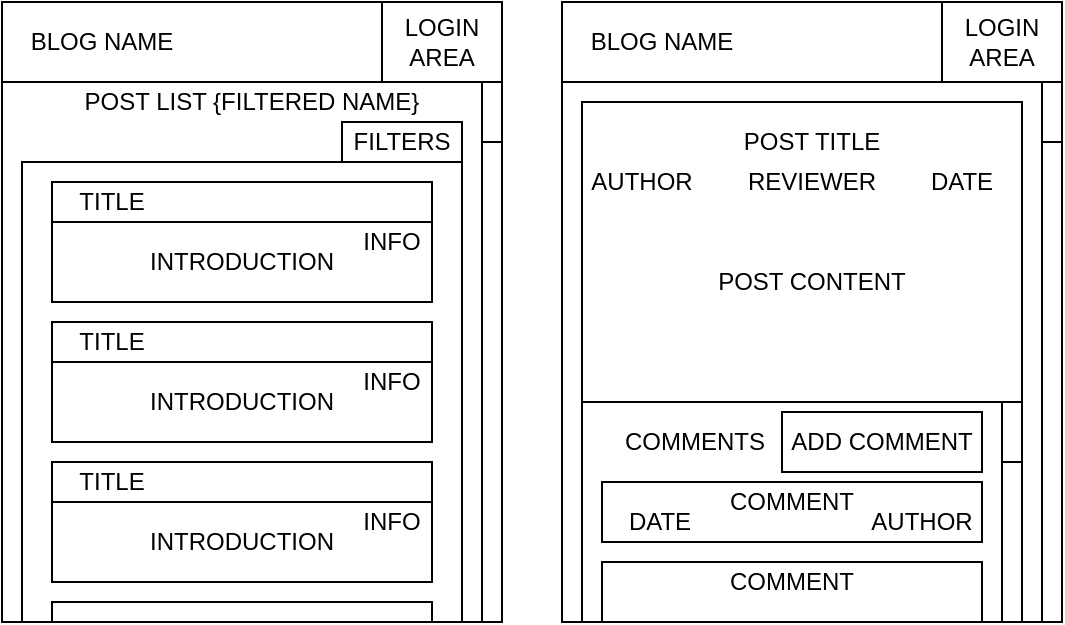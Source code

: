<mxfile version="14.6.6" type="github"><diagram id="gyOCOAWgw_7FPEpAYPSu" name="Page-1"><mxGraphModel dx="868" dy="482" grid="1" gridSize="10" guides="1" tooltips="1" connect="1" arrows="1" fold="1" page="1" pageScale="1" pageWidth="827" pageHeight="1169" math="0" shadow="0"><root><mxCell id="0"/><mxCell id="1" parent="0"/><mxCell id="i2AZ07CVOXE3ReTykfWU-1" value="" style="whiteSpace=wrap;html=1;" vertex="1" parent="1"><mxGeometry x="30" y="50" width="250" height="310" as="geometry"/></mxCell><mxCell id="i2AZ07CVOXE3ReTykfWU-2" value="" style="rounded=0;whiteSpace=wrap;html=1;" vertex="1" parent="1"><mxGeometry x="30" y="50" width="250" height="40" as="geometry"/></mxCell><mxCell id="i2AZ07CVOXE3ReTykfWU-8" value="BLOG NAME" style="text;html=1;strokeColor=none;fillColor=none;align=center;verticalAlign=middle;whiteSpace=wrap;rounded=0;" vertex="1" parent="1"><mxGeometry x="40" y="60" width="80" height="20" as="geometry"/></mxCell><mxCell id="i2AZ07CVOXE3ReTykfWU-9" value="" style="rounded=0;whiteSpace=wrap;html=1;" vertex="1" parent="1"><mxGeometry x="220" y="50" width="60" height="40" as="geometry"/></mxCell><mxCell id="i2AZ07CVOXE3ReTykfWU-10" value="LOGIN AREA" style="text;html=1;strokeColor=none;fillColor=none;align=center;verticalAlign=middle;whiteSpace=wrap;rounded=0;" vertex="1" parent="1"><mxGeometry x="220" y="50" width="60" height="40" as="geometry"/></mxCell><mxCell id="i2AZ07CVOXE3ReTykfWU-11" value="POST LIST {FILTERED NAME}" style="text;html=1;strokeColor=none;fillColor=none;align=center;verticalAlign=middle;whiteSpace=wrap;rounded=0;" vertex="1" parent="1"><mxGeometry x="65" y="90" width="180" height="20" as="geometry"/></mxCell><mxCell id="i2AZ07CVOXE3ReTykfWU-12" value="" style="rounded=0;whiteSpace=wrap;html=1;" vertex="1" parent="1"><mxGeometry x="200" y="110" width="60" height="20" as="geometry"/></mxCell><mxCell id="i2AZ07CVOXE3ReTykfWU-13" value="FILTERS" style="text;html=1;strokeColor=none;fillColor=none;align=center;verticalAlign=middle;whiteSpace=wrap;rounded=0;" vertex="1" parent="1"><mxGeometry x="210" y="110" width="40" height="20" as="geometry"/></mxCell><mxCell id="i2AZ07CVOXE3ReTykfWU-27" value="" style="rounded=0;whiteSpace=wrap;html=1;" vertex="1" parent="1"><mxGeometry x="40" y="130" width="220" height="230" as="geometry"/></mxCell><mxCell id="i2AZ07CVOXE3ReTykfWU-3" value="" style="rounded=0;whiteSpace=wrap;html=1;" vertex="1" parent="1"><mxGeometry x="55" y="140" width="190" height="60" as="geometry"/></mxCell><mxCell id="i2AZ07CVOXE3ReTykfWU-14" value="" style="rounded=0;whiteSpace=wrap;html=1;" vertex="1" parent="1"><mxGeometry x="55" y="140" width="190" height="20" as="geometry"/></mxCell><mxCell id="i2AZ07CVOXE3ReTykfWU-15" value="TITLE" style="text;html=1;strokeColor=none;fillColor=none;align=center;verticalAlign=middle;whiteSpace=wrap;rounded=0;" vertex="1" parent="1"><mxGeometry x="55" y="140" width="60" height="20" as="geometry"/></mxCell><mxCell id="i2AZ07CVOXE3ReTykfWU-16" value="INFO" style="text;html=1;strokeColor=none;fillColor=none;align=center;verticalAlign=middle;whiteSpace=wrap;rounded=0;" vertex="1" parent="1"><mxGeometry x="205" y="160" width="40" height="20" as="geometry"/></mxCell><mxCell id="i2AZ07CVOXE3ReTykfWU-26" value="INTRODUCTION" style="text;html=1;strokeColor=none;fillColor=none;align=center;verticalAlign=middle;whiteSpace=wrap;rounded=0;" vertex="1" parent="1"><mxGeometry x="90" y="170" width="120" height="20" as="geometry"/></mxCell><mxCell id="i2AZ07CVOXE3ReTykfWU-29" value="" style="rounded=0;whiteSpace=wrap;html=1;" vertex="1" parent="1"><mxGeometry x="55" y="210" width="190" height="60" as="geometry"/></mxCell><mxCell id="i2AZ07CVOXE3ReTykfWU-30" value="" style="rounded=0;whiteSpace=wrap;html=1;" vertex="1" parent="1"><mxGeometry x="55" y="210" width="190" height="20" as="geometry"/></mxCell><mxCell id="i2AZ07CVOXE3ReTykfWU-31" value="TITLE" style="text;html=1;strokeColor=none;fillColor=none;align=center;verticalAlign=middle;whiteSpace=wrap;rounded=0;" vertex="1" parent="1"><mxGeometry x="55" y="210" width="60" height="20" as="geometry"/></mxCell><mxCell id="i2AZ07CVOXE3ReTykfWU-32" value="INFO" style="text;html=1;strokeColor=none;fillColor=none;align=center;verticalAlign=middle;whiteSpace=wrap;rounded=0;" vertex="1" parent="1"><mxGeometry x="205" y="230" width="40" height="20" as="geometry"/></mxCell><mxCell id="i2AZ07CVOXE3ReTykfWU-33" value="INTRODUCTION" style="text;html=1;strokeColor=none;fillColor=none;align=center;verticalAlign=middle;whiteSpace=wrap;rounded=0;" vertex="1" parent="1"><mxGeometry x="90" y="240" width="120" height="20" as="geometry"/></mxCell><mxCell id="i2AZ07CVOXE3ReTykfWU-39" value="" style="rounded=0;whiteSpace=wrap;html=1;" vertex="1" parent="1"><mxGeometry x="55" y="280" width="190" height="60" as="geometry"/></mxCell><mxCell id="i2AZ07CVOXE3ReTykfWU-40" value="" style="rounded=0;whiteSpace=wrap;html=1;" vertex="1" parent="1"><mxGeometry x="55" y="280" width="190" height="20" as="geometry"/></mxCell><mxCell id="i2AZ07CVOXE3ReTykfWU-41" value="TITLE" style="text;html=1;strokeColor=none;fillColor=none;align=center;verticalAlign=middle;whiteSpace=wrap;rounded=0;" vertex="1" parent="1"><mxGeometry x="55" y="280" width="60" height="20" as="geometry"/></mxCell><mxCell id="i2AZ07CVOXE3ReTykfWU-42" value="INFO" style="text;html=1;strokeColor=none;fillColor=none;align=center;verticalAlign=middle;whiteSpace=wrap;rounded=0;" vertex="1" parent="1"><mxGeometry x="205" y="300" width="40" height="20" as="geometry"/></mxCell><mxCell id="i2AZ07CVOXE3ReTykfWU-43" value="INTRODUCTION" style="text;html=1;strokeColor=none;fillColor=none;align=center;verticalAlign=middle;whiteSpace=wrap;rounded=0;" vertex="1" parent="1"><mxGeometry x="90" y="310" width="120" height="20" as="geometry"/></mxCell><mxCell id="i2AZ07CVOXE3ReTykfWU-47" value="" style="rounded=0;whiteSpace=wrap;html=1;" vertex="1" parent="1"><mxGeometry x="55" y="350" width="190" height="10" as="geometry"/></mxCell><mxCell id="i2AZ07CVOXE3ReTykfWU-49" value="" style="rounded=0;whiteSpace=wrap;html=1;" vertex="1" parent="1"><mxGeometry x="270" y="90" width="10" height="270" as="geometry"/></mxCell><mxCell id="i2AZ07CVOXE3ReTykfWU-50" value="" style="rounded=0;whiteSpace=wrap;html=1;" vertex="1" parent="1"><mxGeometry x="270" y="90" width="10" height="30" as="geometry"/></mxCell><mxCell id="i2AZ07CVOXE3ReTykfWU-51" value="" style="whiteSpace=wrap;html=1;" vertex="1" parent="1"><mxGeometry x="310" y="50" width="250" height="310" as="geometry"/></mxCell><mxCell id="i2AZ07CVOXE3ReTykfWU-52" value="" style="rounded=0;whiteSpace=wrap;html=1;" vertex="1" parent="1"><mxGeometry x="310" y="50" width="250" height="40" as="geometry"/></mxCell><mxCell id="i2AZ07CVOXE3ReTykfWU-53" value="BLOG NAME" style="text;html=1;strokeColor=none;fillColor=none;align=center;verticalAlign=middle;whiteSpace=wrap;rounded=0;" vertex="1" parent="1"><mxGeometry x="320" y="60" width="80" height="20" as="geometry"/></mxCell><mxCell id="i2AZ07CVOXE3ReTykfWU-54" value="" style="rounded=0;whiteSpace=wrap;html=1;" vertex="1" parent="1"><mxGeometry x="500" y="50" width="60" height="40" as="geometry"/></mxCell><mxCell id="i2AZ07CVOXE3ReTykfWU-55" value="LOGIN AREA" style="text;html=1;strokeColor=none;fillColor=none;align=center;verticalAlign=middle;whiteSpace=wrap;rounded=0;" vertex="1" parent="1"><mxGeometry x="500" y="50" width="60" height="40" as="geometry"/></mxCell><mxCell id="i2AZ07CVOXE3ReTykfWU-59" value="" style="rounded=0;whiteSpace=wrap;html=1;" vertex="1" parent="1"><mxGeometry x="320" y="250" width="220" height="110" as="geometry"/></mxCell><mxCell id="i2AZ07CVOXE3ReTykfWU-70" value="ADD COMMENT" style="rounded=0;whiteSpace=wrap;html=1;" vertex="1" parent="1"><mxGeometry x="420" y="255" width="100" height="30" as="geometry"/></mxCell><mxCell id="i2AZ07CVOXE3ReTykfWU-75" value="" style="rounded=0;whiteSpace=wrap;html=1;" vertex="1" parent="1"><mxGeometry x="330" y="290" width="190" height="30" as="geometry"/></mxCell><mxCell id="i2AZ07CVOXE3ReTykfWU-76" value="" style="rounded=0;whiteSpace=wrap;html=1;" vertex="1" parent="1"><mxGeometry x="550" y="90" width="10" height="270" as="geometry"/></mxCell><mxCell id="i2AZ07CVOXE3ReTykfWU-77" value="" style="rounded=0;whiteSpace=wrap;html=1;" vertex="1" parent="1"><mxGeometry x="550" y="90" width="10" height="30" as="geometry"/></mxCell><mxCell id="i2AZ07CVOXE3ReTykfWU-79" value="" style="rounded=0;whiteSpace=wrap;html=1;" vertex="1" parent="1"><mxGeometry x="330" y="330" width="190" height="30" as="geometry"/></mxCell><mxCell id="i2AZ07CVOXE3ReTykfWU-80" style="edgeStyle=orthogonalEdgeStyle;rounded=0;orthogonalLoop=1;jettySize=auto;html=1;exitX=0.5;exitY=1;exitDx=0;exitDy=0;" edge="1" parent="1" source="i2AZ07CVOXE3ReTykfWU-70" target="i2AZ07CVOXE3ReTykfWU-70"><mxGeometry relative="1" as="geometry"/></mxCell><mxCell id="i2AZ07CVOXE3ReTykfWU-81" value="COMMENTS" style="text;html=1;strokeColor=none;fillColor=none;align=center;verticalAlign=middle;whiteSpace=wrap;rounded=0;" vertex="1" parent="1"><mxGeometry x="338.5" y="260" width="75" height="20" as="geometry"/></mxCell><mxCell id="i2AZ07CVOXE3ReTykfWU-82" value="COMMENT" style="text;html=1;strokeColor=none;fillColor=none;align=center;verticalAlign=middle;whiteSpace=wrap;rounded=0;" vertex="1" parent="1"><mxGeometry x="385" y="290" width="80" height="20" as="geometry"/></mxCell><mxCell id="i2AZ07CVOXE3ReTykfWU-83" value="AUTHOR" style="text;html=1;strokeColor=none;fillColor=none;align=center;verticalAlign=middle;whiteSpace=wrap;rounded=0;" vertex="1" parent="1"><mxGeometry x="465" y="300" width="50" height="20" as="geometry"/></mxCell><mxCell id="i2AZ07CVOXE3ReTykfWU-84" value="DATE" style="text;html=1;strokeColor=none;fillColor=none;align=center;verticalAlign=middle;whiteSpace=wrap;rounded=0;" vertex="1" parent="1"><mxGeometry x="338.5" y="300" width="40" height="20" as="geometry"/></mxCell><mxCell id="i2AZ07CVOXE3ReTykfWU-85" value="COMMENT" style="text;html=1;strokeColor=none;fillColor=none;align=center;verticalAlign=middle;whiteSpace=wrap;rounded=0;" vertex="1" parent="1"><mxGeometry x="385" y="330" width="80" height="20" as="geometry"/></mxCell><mxCell id="i2AZ07CVOXE3ReTykfWU-87" value="" style="rounded=0;whiteSpace=wrap;html=1;" vertex="1" parent="1"><mxGeometry x="530" y="250" width="10" height="110" as="geometry"/></mxCell><mxCell id="i2AZ07CVOXE3ReTykfWU-89" value="" style="rounded=0;whiteSpace=wrap;html=1;" vertex="1" parent="1"><mxGeometry x="530" y="250" width="10" height="30" as="geometry"/></mxCell><mxCell id="i2AZ07CVOXE3ReTykfWU-94" value="" style="rounded=0;whiteSpace=wrap;html=1;" vertex="1" parent="1"><mxGeometry x="320" y="100" width="220" height="150" as="geometry"/></mxCell><mxCell id="i2AZ07CVOXE3ReTykfWU-56" value="POST TITLE" style="text;html=1;strokeColor=none;fillColor=none;align=center;verticalAlign=middle;whiteSpace=wrap;rounded=0;" vertex="1" parent="1"><mxGeometry x="345" y="110" width="180" height="20" as="geometry"/></mxCell><mxCell id="i2AZ07CVOXE3ReTykfWU-90" value="POST CONTENT" style="text;html=1;strokeColor=none;fillColor=none;align=center;verticalAlign=middle;whiteSpace=wrap;rounded=0;" vertex="1" parent="1"><mxGeometry x="380" y="180" width="110" height="20" as="geometry"/></mxCell><mxCell id="i2AZ07CVOXE3ReTykfWU-91" value="DATE" style="text;html=1;strokeColor=none;fillColor=none;align=center;verticalAlign=middle;whiteSpace=wrap;rounded=0;" vertex="1" parent="1"><mxGeometry x="490" y="130" width="40" height="20" as="geometry"/></mxCell><mxCell id="i2AZ07CVOXE3ReTykfWU-92" value="AUTHOR" style="text;html=1;strokeColor=none;fillColor=none;align=center;verticalAlign=middle;whiteSpace=wrap;rounded=0;" vertex="1" parent="1"><mxGeometry x="320" y="130" width="60" height="20" as="geometry"/></mxCell><mxCell id="i2AZ07CVOXE3ReTykfWU-93" value="REVIEWER" style="text;html=1;strokeColor=none;fillColor=none;align=center;verticalAlign=middle;whiteSpace=wrap;rounded=0;" vertex="1" parent="1"><mxGeometry x="405" y="130" width="60" height="20" as="geometry"/></mxCell></root></mxGraphModel></diagram></mxfile>